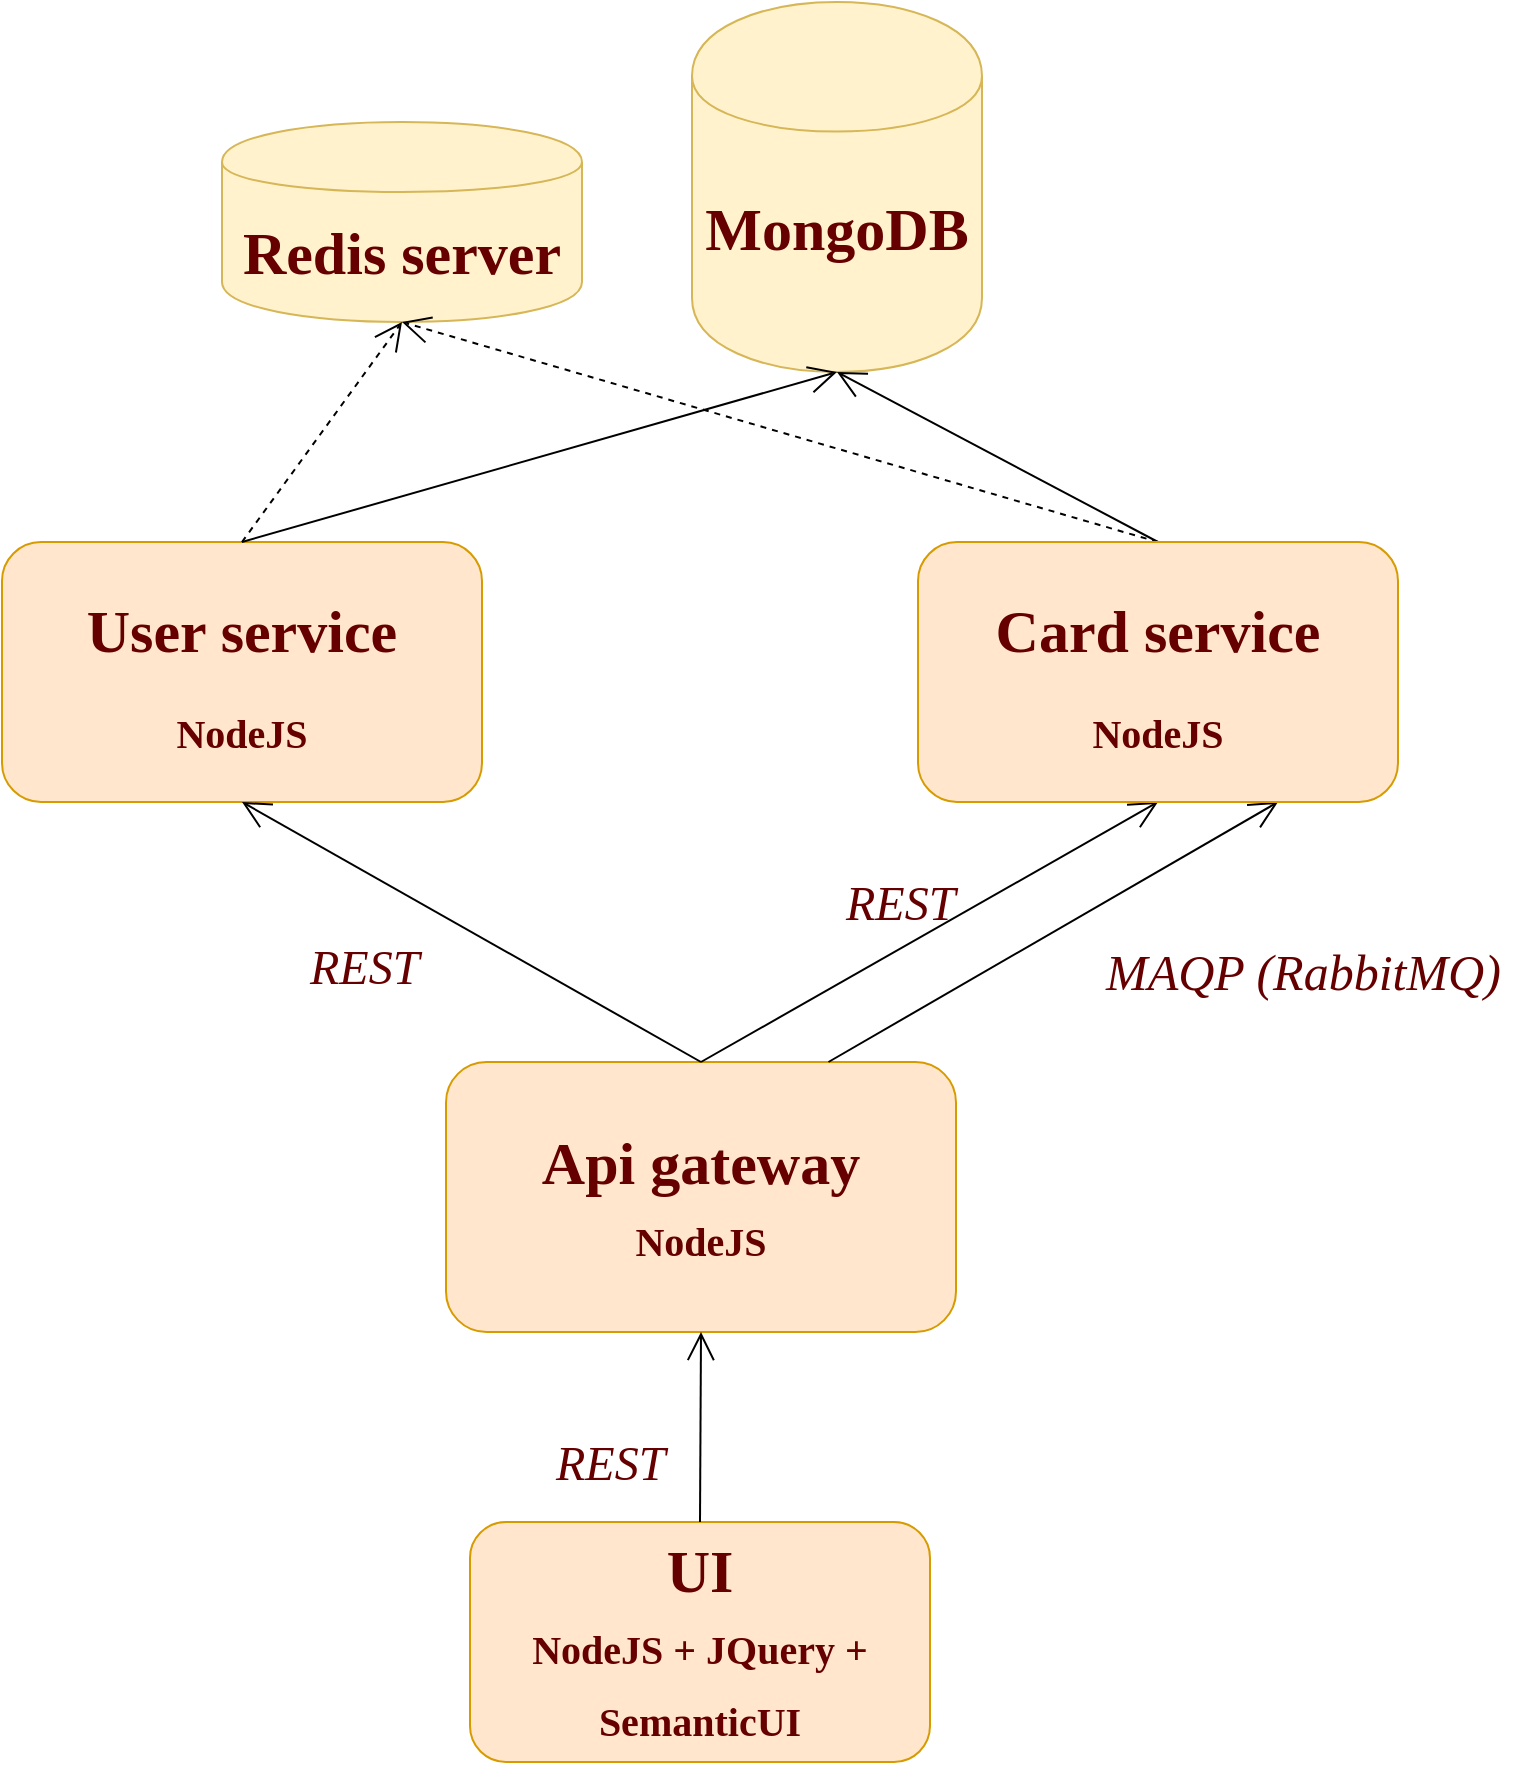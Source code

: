 <mxfile version="10.8.0" type="github"><diagram id="pGqmQ-XWjks_1kiZlFlP" name="Page-1"><mxGraphModel dx="1896" dy="1960" grid="1" gridSize="10" guides="1" tooltips="1" connect="1" arrows="1" fold="1" page="1" pageScale="1" pageWidth="1100" pageHeight="850" math="0" shadow="0"><root><mxCell id="0"/><mxCell id="1" parent="0"/><mxCell id="mJLg9562DxXcQiZm1wYq-2" value="&lt;b&gt;MongoDB&lt;/b&gt;" style="shape=cylinder;whiteSpace=wrap;html=1;boundedLbl=1;backgroundOutline=1;fontSize=30;fontStyle=0;fillColor=#fff2cc;strokeColor=#d6b656;fontFamily=Verdana;fontColor=#660000;" vertex="1" parent="1"><mxGeometry x="485" y="-110" width="145" height="185" as="geometry"/></mxCell><mxCell id="mJLg9562DxXcQiZm1wYq-3" value="&lt;p style=&quot;line-height: 0%&quot;&gt;&lt;font&gt;&lt;b&gt;&lt;br&gt;&lt;/b&gt;&lt;/font&gt;&lt;/p&gt;&lt;p style=&quot;line-height: 0%&quot;&gt;&lt;font&gt;&lt;b&gt;&lt;br&gt;&lt;/b&gt;&lt;/font&gt;&lt;/p&gt;&lt;p style=&quot;line-height: 0%&quot;&gt;&lt;font&gt;&lt;b&gt;User service&lt;/b&gt;&lt;/font&gt;&lt;/p&gt;&lt;p&gt;&lt;b style=&quot;font-size: 20px&quot;&gt;NodeJS&lt;/b&gt;&lt;/p&gt;&lt;br&gt;" style="rounded=1;whiteSpace=wrap;html=1;fontSize=30;fontStyle=0;fillColor=#ffe6cc;strokeColor=#d79b00;fontFamily=Verdana;fontColor=#660000;" vertex="1" parent="1"><mxGeometry x="140" y="160" width="240" height="130" as="geometry"/></mxCell><mxCell id="mJLg9562DxXcQiZm1wYq-5" value="&lt;b&gt;Api gateway&lt;br&gt;&lt;font style=&quot;font-size: 20px&quot;&gt;NodeJS&lt;/font&gt;&lt;br&gt;&lt;/b&gt;" style="rounded=1;whiteSpace=wrap;html=1;fontSize=30;fontStyle=0;fillColor=#ffe6cc;strokeColor=#d79b00;fontFamily=Verdana;fontColor=#660000;" vertex="1" parent="1"><mxGeometry x="362" y="420" width="255" height="135" as="geometry"/></mxCell><mxCell id="mJLg9562DxXcQiZm1wYq-6" value="&lt;b&gt;UI&lt;br&gt;&lt;font style=&quot;font-size: 20px&quot;&gt;NodeJS + JQuery + SemanticUI&lt;/font&gt;&lt;br&gt;&lt;/b&gt;" style="rounded=1;whiteSpace=wrap;html=1;fontSize=30;fontStyle=0;fillColor=#ffe6cc;strokeColor=#d79b00;fontFamily=Verdana;fontColor=#660000;" vertex="1" parent="1"><mxGeometry x="374" y="650" width="230" height="120" as="geometry"/></mxCell><mxCell id="mJLg9562DxXcQiZm1wYq-8" value="&lt;b&gt;Redis server&lt;/b&gt;" style="shape=cylinder;whiteSpace=wrap;html=1;boundedLbl=1;backgroundOutline=1;fontSize=30;fontStyle=0;fillColor=#fff2cc;strokeColor=#d6b656;fontFamily=Verdana;fontColor=#660000;" vertex="1" parent="1"><mxGeometry x="250" y="-50" width="180" height="100" as="geometry"/></mxCell><mxCell id="mJLg9562DxXcQiZm1wYq-9" value="" style="endArrow=open;endSize=12;dashed=1;html=1;fontSize=30;exitX=0.5;exitY=0;exitDx=0;exitDy=0;entryX=0.5;entryY=1;entryDx=0;entryDy=0;fontFamily=Verdana;fontColor=#660000;" edge="1" parent="1" source="mJLg9562DxXcQiZm1wYq-3" target="mJLg9562DxXcQiZm1wYq-8"><mxGeometry width="160" relative="1" as="geometry"><mxPoint x="200" y="110" as="sourcePoint"/><mxPoint x="360" y="110" as="targetPoint"/></mxGeometry></mxCell><mxCell id="mJLg9562DxXcQiZm1wYq-10" value="" style="endArrow=open;endSize=12;dashed=1;html=1;fontSize=30;exitX=0.5;exitY=0;exitDx=0;exitDy=0;entryX=0.5;entryY=1;entryDx=0;entryDy=0;fontFamily=Verdana;fontColor=#660000;" edge="1" parent="1" source="mJLg9562DxXcQiZm1wYq-21" target="mJLg9562DxXcQiZm1wYq-8"><mxGeometry width="160" relative="1" as="geometry"><mxPoint x="730" y="160" as="sourcePoint"/><mxPoint x="360" y="20" as="targetPoint"/></mxGeometry></mxCell><mxCell id="mJLg9562DxXcQiZm1wYq-11" value="" style="endArrow=open;endFill=1;endSize=12;html=1;fontSize=30;exitX=0.5;exitY=0;exitDx=0;exitDy=0;entryX=0.5;entryY=1;entryDx=0;entryDy=0;fontFamily=Verdana;fontColor=#660000;" edge="1" parent="1" source="mJLg9562DxXcQiZm1wYq-3" target="mJLg9562DxXcQiZm1wYq-2"><mxGeometry width="160" relative="1" as="geometry"><mxPoint x="110" y="70" as="sourcePoint"/><mxPoint x="270" y="70" as="targetPoint"/></mxGeometry></mxCell><mxCell id="mJLg9562DxXcQiZm1wYq-12" value="" style="endArrow=open;endFill=1;endSize=12;html=1;fontSize=30;exitX=0.5;exitY=0;exitDx=0;exitDy=0;entryX=0.5;entryY=1;entryDx=0;entryDy=0;fontFamily=Verdana;fontColor=#660000;" edge="1" parent="1" source="mJLg9562DxXcQiZm1wYq-21" target="mJLg9562DxXcQiZm1wYq-2"><mxGeometry width="160" relative="1" as="geometry"><mxPoint x="730" y="160" as="sourcePoint"/><mxPoint x="570" y="20" as="targetPoint"/></mxGeometry></mxCell><mxCell id="mJLg9562DxXcQiZm1wYq-13" value="" style="endArrow=open;endFill=1;endSize=12;html=1;fontSize=30;exitX=0.5;exitY=0;exitDx=0;exitDy=0;entryX=0.5;entryY=1;entryDx=0;entryDy=0;fontFamily=Verdana;fontColor=#660000;" edge="1" parent="1" source="mJLg9562DxXcQiZm1wYq-5" target="mJLg9562DxXcQiZm1wYq-3"><mxGeometry width="160" relative="1" as="geometry"><mxPoint x="190" y="360" as="sourcePoint"/><mxPoint x="350" y="360" as="targetPoint"/></mxGeometry></mxCell><mxCell id="mJLg9562DxXcQiZm1wYq-14" value="&lt;font style=&quot;font-size: 24px&quot;&gt;&lt;i&gt;REST&lt;/i&gt;&lt;/font&gt;" style="text;html=1;resizable=0;points=[];autosize=1;align=left;verticalAlign=top;spacingTop=-4;fontSize=30;fontFamily=Verdana;fontColor=#660000;" vertex="1" parent="1"><mxGeometry x="292" y="350" width="70" height="40" as="geometry"/></mxCell><mxCell id="mJLg9562DxXcQiZm1wYq-15" value="" style="endArrow=open;endFill=1;endSize=12;html=1;fontSize=30;exitX=0.5;exitY=0;exitDx=0;exitDy=0;entryX=0.5;entryY=1;entryDx=0;entryDy=0;fontFamily=Verdana;fontColor=#660000;" edge="1" parent="1" source="mJLg9562DxXcQiZm1wYq-5" target="mJLg9562DxXcQiZm1wYq-21"><mxGeometry width="160" relative="1" as="geometry"><mxPoint x="498" y="450" as="sourcePoint"/><mxPoint x="730" y="290" as="targetPoint"/></mxGeometry></mxCell><mxCell id="mJLg9562DxXcQiZm1wYq-16" value="&lt;font style=&quot;font-size: 24px&quot;&gt;&lt;i&gt;REST&lt;/i&gt;&lt;/font&gt;" style="text;html=1;resizable=0;points=[];autosize=1;align=left;verticalAlign=top;spacingTop=-4;fontSize=30;fontFamily=Verdana;fontColor=#660000;" vertex="1" parent="1"><mxGeometry x="560" y="318" width="70" height="40" as="geometry"/></mxCell><mxCell id="mJLg9562DxXcQiZm1wYq-17" value="" style="endArrow=open;endFill=1;endSize=12;html=1;fontSize=30;exitX=0.75;exitY=0;exitDx=0;exitDy=0;entryX=0.75;entryY=1;entryDx=0;entryDy=0;fontFamily=Verdana;fontColor=#660000;" edge="1" parent="1" source="mJLg9562DxXcQiZm1wYq-5" target="mJLg9562DxXcQiZm1wYq-21"><mxGeometry width="160" relative="1" as="geometry"><mxPoint x="498" y="450" as="sourcePoint"/><mxPoint x="790" y="290" as="targetPoint"/></mxGeometry></mxCell><mxCell id="mJLg9562DxXcQiZm1wYq-18" value="&lt;font style=&quot;font-size: 25px&quot;&gt;&lt;i&gt;MAQP (RabbitMQ)&lt;/i&gt;&lt;/font&gt;" style="text;html=1;resizable=0;points=[];autosize=1;align=left;verticalAlign=top;spacingTop=-4;fontSize=30;fontFamily=Verdana;fontColor=#660000;" vertex="1" parent="1"><mxGeometry x="690" y="353" width="210" height="40" as="geometry"/></mxCell><mxCell id="mJLg9562DxXcQiZm1wYq-19" value="" style="endArrow=open;endFill=1;endSize=12;html=1;fontSize=30;exitX=0.5;exitY=0;exitDx=0;exitDy=0;entryX=0.5;entryY=1;entryDx=0;entryDy=0;fontFamily=Verdana;fontColor=#660000;" edge="1" parent="1" source="mJLg9562DxXcQiZm1wYq-6" target="mJLg9562DxXcQiZm1wYq-5"><mxGeometry width="160" relative="1" as="geometry"><mxPoint x="370" y="620" as="sourcePoint"/><mxPoint x="530" y="620" as="targetPoint"/></mxGeometry></mxCell><mxCell id="mJLg9562DxXcQiZm1wYq-20" value="&lt;font style=&quot;font-size: 24px&quot;&gt;&lt;i&gt;REST&lt;/i&gt;&lt;/font&gt;" style="text;html=1;resizable=0;points=[];autosize=1;align=left;verticalAlign=top;spacingTop=-4;fontSize=30;fontFamily=Verdana;fontColor=#660000;" vertex="1" parent="1"><mxGeometry x="415" y="597.5" width="70" height="40" as="geometry"/></mxCell><mxCell id="mJLg9562DxXcQiZm1wYq-21" value="&lt;p style=&quot;line-height: 0%&quot;&gt;&lt;font&gt;&lt;b&gt;&lt;br&gt;&lt;/b&gt;&lt;/font&gt;&lt;/p&gt;&lt;p style=&quot;line-height: 0%&quot;&gt;&lt;font&gt;&lt;b&gt;&lt;br&gt;&lt;/b&gt;&lt;/font&gt;&lt;/p&gt;&lt;p style=&quot;line-height: 0%&quot;&gt;&lt;font&gt;&lt;b&gt;Card service&lt;/b&gt;&lt;/font&gt;&lt;/p&gt;&lt;p&gt;&lt;b style=&quot;font-size: 20px&quot;&gt;NodeJS&lt;/b&gt;&lt;/p&gt;&lt;br&gt;" style="rounded=1;whiteSpace=wrap;html=1;fontSize=30;fontStyle=0;fillColor=#ffe6cc;strokeColor=#d79b00;fontFamily=Verdana;fontColor=#660000;" vertex="1" parent="1"><mxGeometry x="598" y="160" width="240" height="130" as="geometry"/></mxCell></root></mxGraphModel></diagram></mxfile>